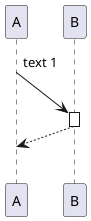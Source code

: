 {
  "sha1": "qqold3nkeq8c5sxqbk3y8awbc70atqs",
  "insertion": {
    "when": "2024-06-04T17:28:42.797Z",
    "url": "https://forum.plantuml.net/14145/plantuml-draw-odd-line?show=15972#c15972",
    "user": "plantuml@gmail.com"
  }
}
@startuml
participant A
participant B

A ->(40) B++: text 1
B -->(20) A--
@enduml
